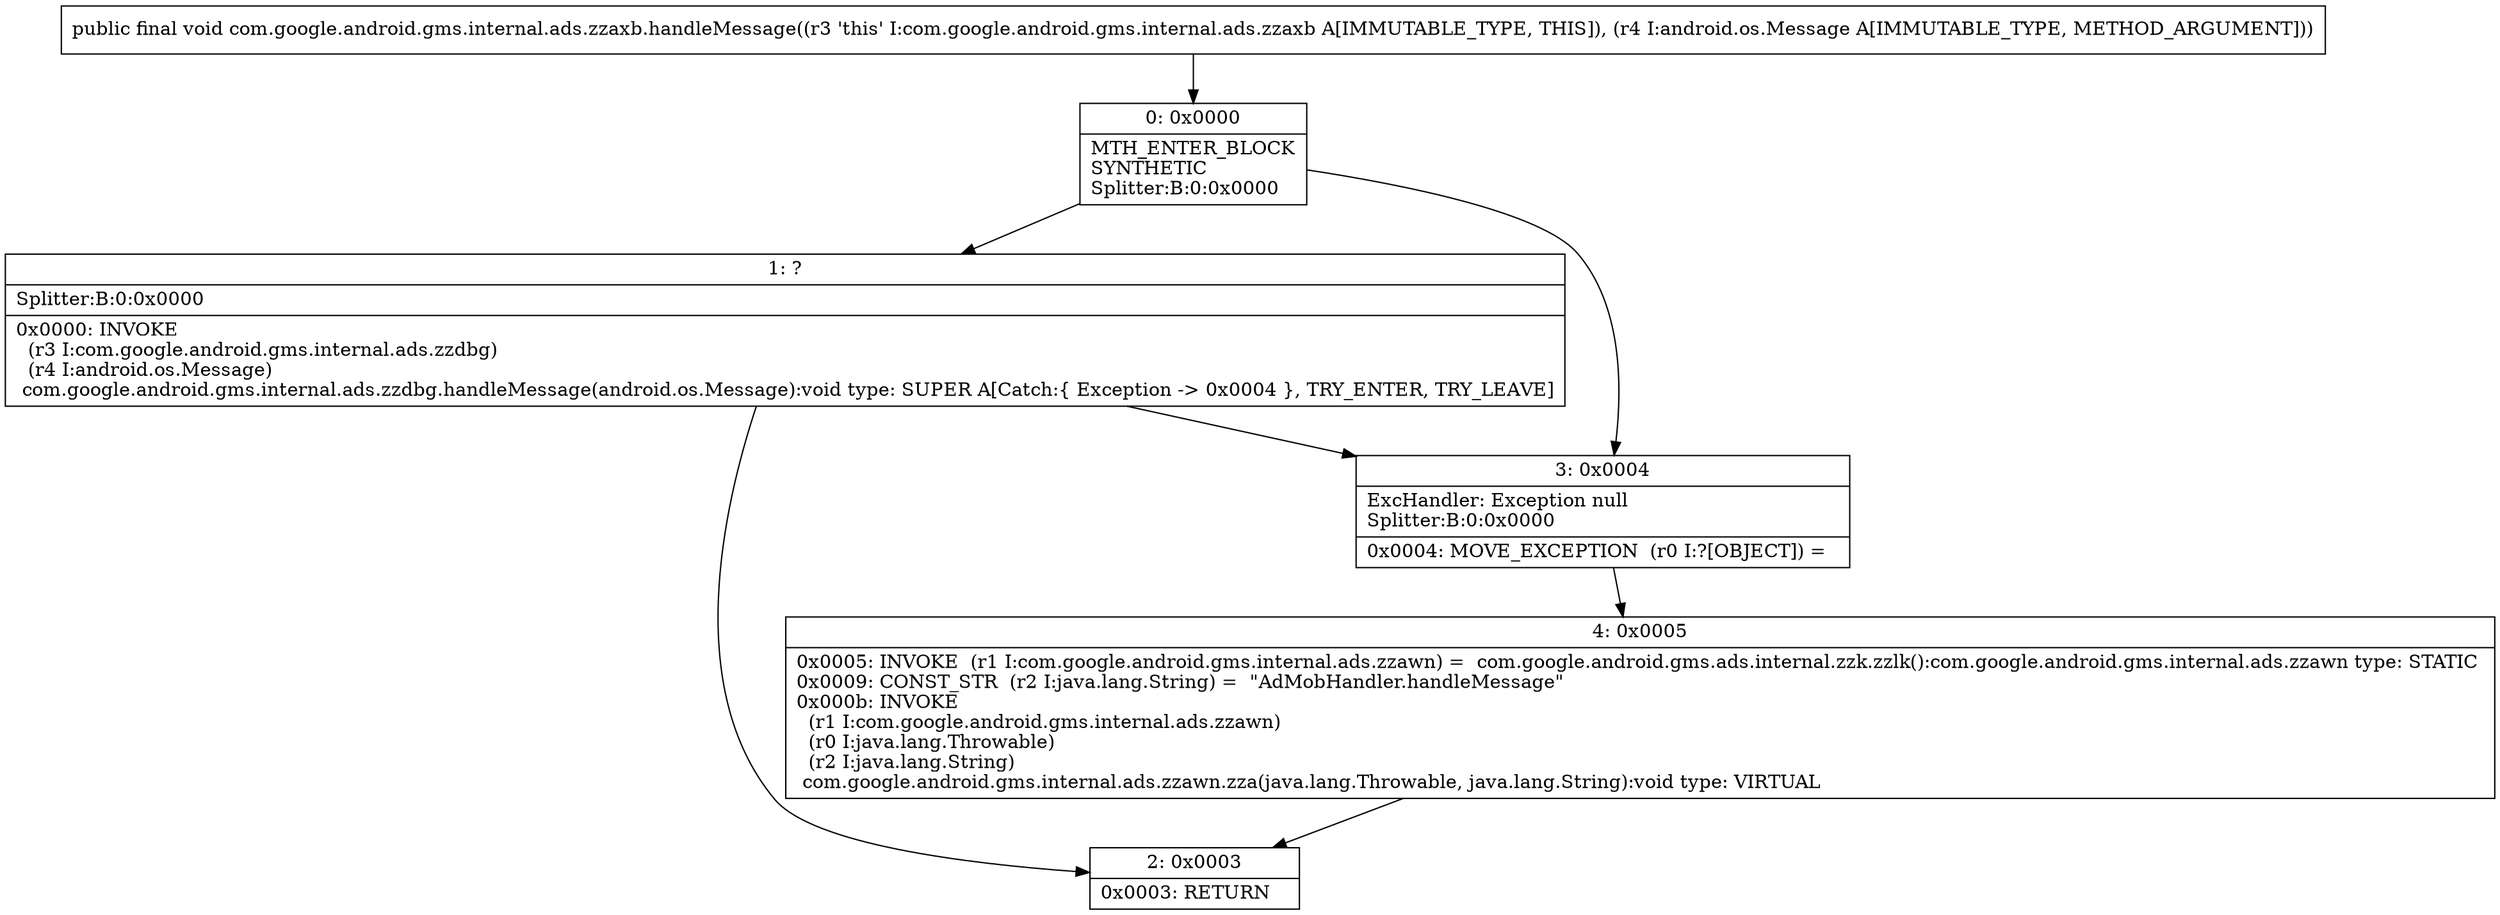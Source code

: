 digraph "CFG forcom.google.android.gms.internal.ads.zzaxb.handleMessage(Landroid\/os\/Message;)V" {
Node_0 [shape=record,label="{0\:\ 0x0000|MTH_ENTER_BLOCK\lSYNTHETIC\lSplitter:B:0:0x0000\l}"];
Node_1 [shape=record,label="{1\:\ ?|Splitter:B:0:0x0000\l|0x0000: INVOKE  \l  (r3 I:com.google.android.gms.internal.ads.zzdbg)\l  (r4 I:android.os.Message)\l com.google.android.gms.internal.ads.zzdbg.handleMessage(android.os.Message):void type: SUPER A[Catch:\{ Exception \-\> 0x0004 \}, TRY_ENTER, TRY_LEAVE]\l}"];
Node_2 [shape=record,label="{2\:\ 0x0003|0x0003: RETURN   \l}"];
Node_3 [shape=record,label="{3\:\ 0x0004|ExcHandler: Exception null\lSplitter:B:0:0x0000\l|0x0004: MOVE_EXCEPTION  (r0 I:?[OBJECT]) =  \l}"];
Node_4 [shape=record,label="{4\:\ 0x0005|0x0005: INVOKE  (r1 I:com.google.android.gms.internal.ads.zzawn) =  com.google.android.gms.ads.internal.zzk.zzlk():com.google.android.gms.internal.ads.zzawn type: STATIC \l0x0009: CONST_STR  (r2 I:java.lang.String) =  \"AdMobHandler.handleMessage\" \l0x000b: INVOKE  \l  (r1 I:com.google.android.gms.internal.ads.zzawn)\l  (r0 I:java.lang.Throwable)\l  (r2 I:java.lang.String)\l com.google.android.gms.internal.ads.zzawn.zza(java.lang.Throwable, java.lang.String):void type: VIRTUAL \l}"];
MethodNode[shape=record,label="{public final void com.google.android.gms.internal.ads.zzaxb.handleMessage((r3 'this' I:com.google.android.gms.internal.ads.zzaxb A[IMMUTABLE_TYPE, THIS]), (r4 I:android.os.Message A[IMMUTABLE_TYPE, METHOD_ARGUMENT])) }"];
MethodNode -> Node_0;
Node_0 -> Node_1;
Node_0 -> Node_3;
Node_1 -> Node_2;
Node_1 -> Node_3;
Node_3 -> Node_4;
Node_4 -> Node_2;
}

